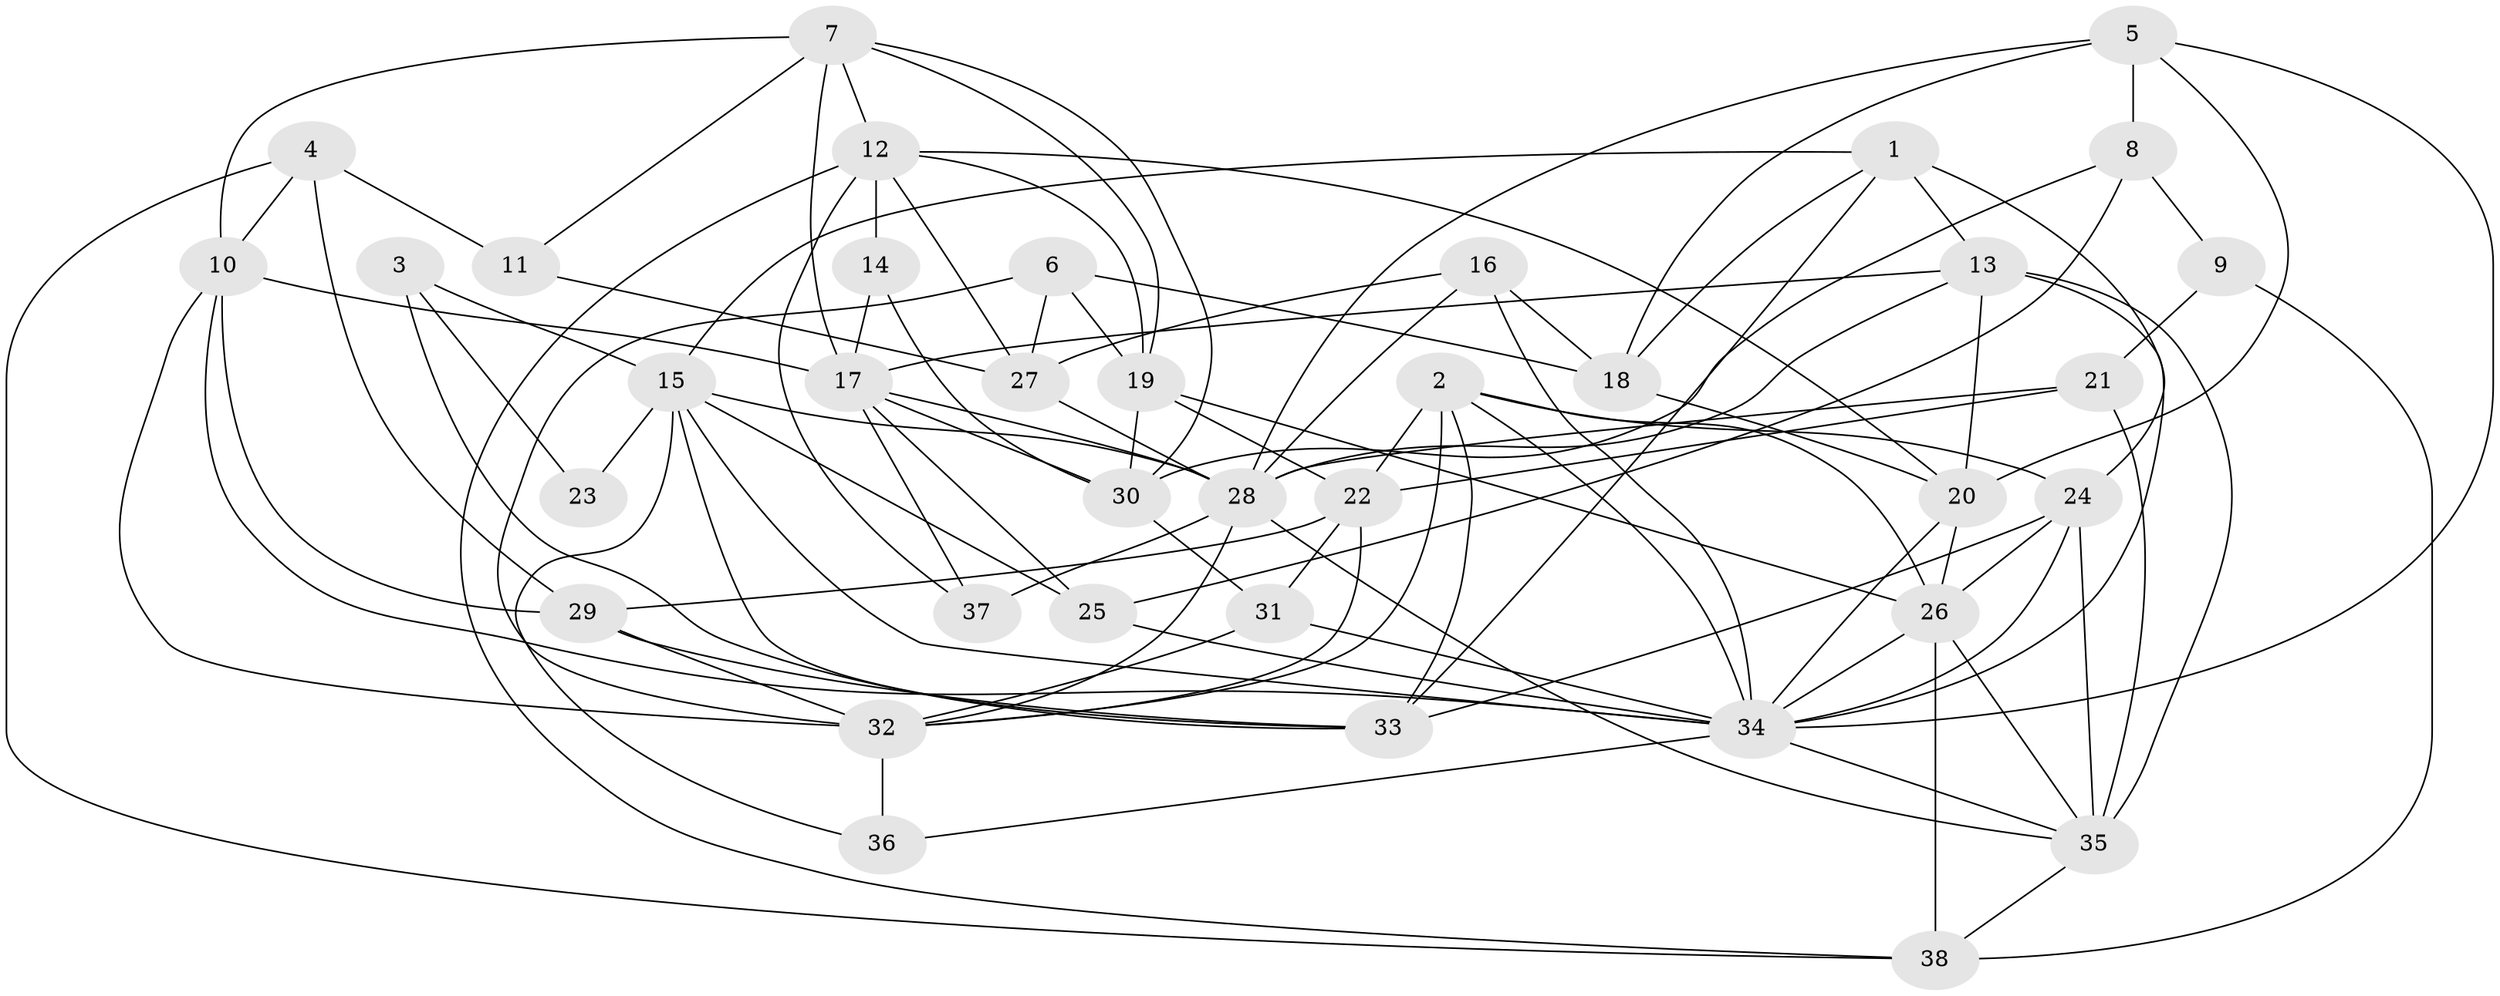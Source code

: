 // original degree distribution, {2: 0.07894736842105263, 6: 0.13157894736842105, 3: 0.2894736842105263, 5: 0.18421052631578946, 4: 0.3157894736842105}
// Generated by graph-tools (version 1.1) at 2025/02/03/09/25 03:02:08]
// undirected, 38 vertices, 103 edges
graph export_dot {
graph [start="1"]
  node [color=gray90,style=filled];
  1;
  2;
  3;
  4;
  5;
  6;
  7;
  8;
  9;
  10;
  11;
  12;
  13;
  14;
  15;
  16;
  17;
  18;
  19;
  20;
  21;
  22;
  23;
  24;
  25;
  26;
  27;
  28;
  29;
  30;
  31;
  32;
  33;
  34;
  35;
  36;
  37;
  38;
  1 -- 13 [weight=1.0];
  1 -- 15 [weight=1.0];
  1 -- 18 [weight=1.0];
  1 -- 24 [weight=1.0];
  1 -- 33 [weight=1.0];
  2 -- 22 [weight=1.0];
  2 -- 24 [weight=1.0];
  2 -- 26 [weight=1.0];
  2 -- 32 [weight=1.0];
  2 -- 33 [weight=1.0];
  2 -- 34 [weight=1.0];
  3 -- 15 [weight=1.0];
  3 -- 23 [weight=1.0];
  3 -- 33 [weight=1.0];
  4 -- 10 [weight=1.0];
  4 -- 11 [weight=2.0];
  4 -- 29 [weight=1.0];
  4 -- 38 [weight=1.0];
  5 -- 8 [weight=1.0];
  5 -- 18 [weight=1.0];
  5 -- 20 [weight=1.0];
  5 -- 28 [weight=1.0];
  5 -- 34 [weight=1.0];
  6 -- 18 [weight=1.0];
  6 -- 19 [weight=2.0];
  6 -- 27 [weight=1.0];
  6 -- 32 [weight=1.0];
  7 -- 10 [weight=1.0];
  7 -- 11 [weight=1.0];
  7 -- 12 [weight=1.0];
  7 -- 17 [weight=1.0];
  7 -- 19 [weight=1.0];
  7 -- 30 [weight=1.0];
  8 -- 9 [weight=1.0];
  8 -- 25 [weight=1.0];
  8 -- 30 [weight=1.0];
  9 -- 21 [weight=1.0];
  9 -- 38 [weight=1.0];
  10 -- 17 [weight=1.0];
  10 -- 29 [weight=1.0];
  10 -- 32 [weight=2.0];
  10 -- 34 [weight=1.0];
  11 -- 27 [weight=1.0];
  12 -- 14 [weight=1.0];
  12 -- 19 [weight=1.0];
  12 -- 20 [weight=1.0];
  12 -- 27 [weight=1.0];
  12 -- 37 [weight=1.0];
  12 -- 38 [weight=1.0];
  13 -- 17 [weight=1.0];
  13 -- 20 [weight=1.0];
  13 -- 28 [weight=1.0];
  13 -- 34 [weight=1.0];
  13 -- 35 [weight=1.0];
  14 -- 17 [weight=1.0];
  14 -- 30 [weight=1.0];
  15 -- 23 [weight=1.0];
  15 -- 25 [weight=1.0];
  15 -- 28 [weight=1.0];
  15 -- 33 [weight=1.0];
  15 -- 34 [weight=1.0];
  15 -- 36 [weight=1.0];
  16 -- 18 [weight=1.0];
  16 -- 27 [weight=1.0];
  16 -- 28 [weight=1.0];
  16 -- 34 [weight=1.0];
  17 -- 25 [weight=1.0];
  17 -- 28 [weight=1.0];
  17 -- 30 [weight=2.0];
  17 -- 37 [weight=1.0];
  18 -- 20 [weight=1.0];
  19 -- 22 [weight=1.0];
  19 -- 26 [weight=1.0];
  19 -- 30 [weight=1.0];
  20 -- 26 [weight=1.0];
  20 -- 34 [weight=1.0];
  21 -- 22 [weight=1.0];
  21 -- 28 [weight=1.0];
  21 -- 35 [weight=1.0];
  22 -- 29 [weight=1.0];
  22 -- 31 [weight=1.0];
  22 -- 32 [weight=1.0];
  24 -- 26 [weight=1.0];
  24 -- 33 [weight=1.0];
  24 -- 34 [weight=1.0];
  24 -- 35 [weight=2.0];
  25 -- 34 [weight=3.0];
  26 -- 34 [weight=1.0];
  26 -- 35 [weight=1.0];
  26 -- 38 [weight=1.0];
  27 -- 28 [weight=1.0];
  28 -- 32 [weight=1.0];
  28 -- 35 [weight=1.0];
  28 -- 37 [weight=1.0];
  29 -- 32 [weight=1.0];
  29 -- 33 [weight=1.0];
  30 -- 31 [weight=1.0];
  31 -- 32 [weight=1.0];
  31 -- 34 [weight=1.0];
  32 -- 36 [weight=1.0];
  34 -- 35 [weight=1.0];
  34 -- 36 [weight=1.0];
  35 -- 38 [weight=1.0];
}
